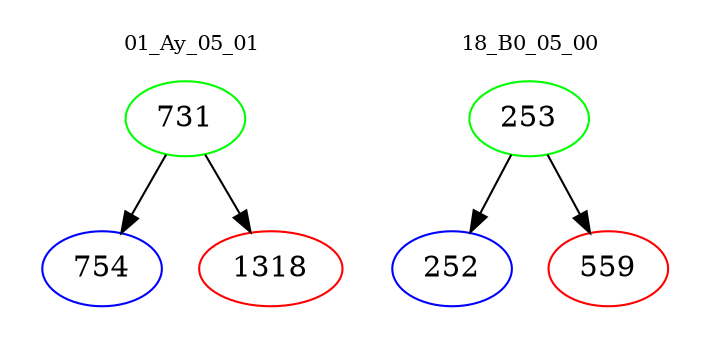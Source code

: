 digraph{
subgraph cluster_0 {
color = white
label = "01_Ay_05_01";
fontsize=10;
T0_731 [label="731", color="green"]
T0_731 -> T0_754 [color="black"]
T0_754 [label="754", color="blue"]
T0_731 -> T0_1318 [color="black"]
T0_1318 [label="1318", color="red"]
}
subgraph cluster_1 {
color = white
label = "18_B0_05_00";
fontsize=10;
T1_253 [label="253", color="green"]
T1_253 -> T1_252 [color="black"]
T1_252 [label="252", color="blue"]
T1_253 -> T1_559 [color="black"]
T1_559 [label="559", color="red"]
}
}
